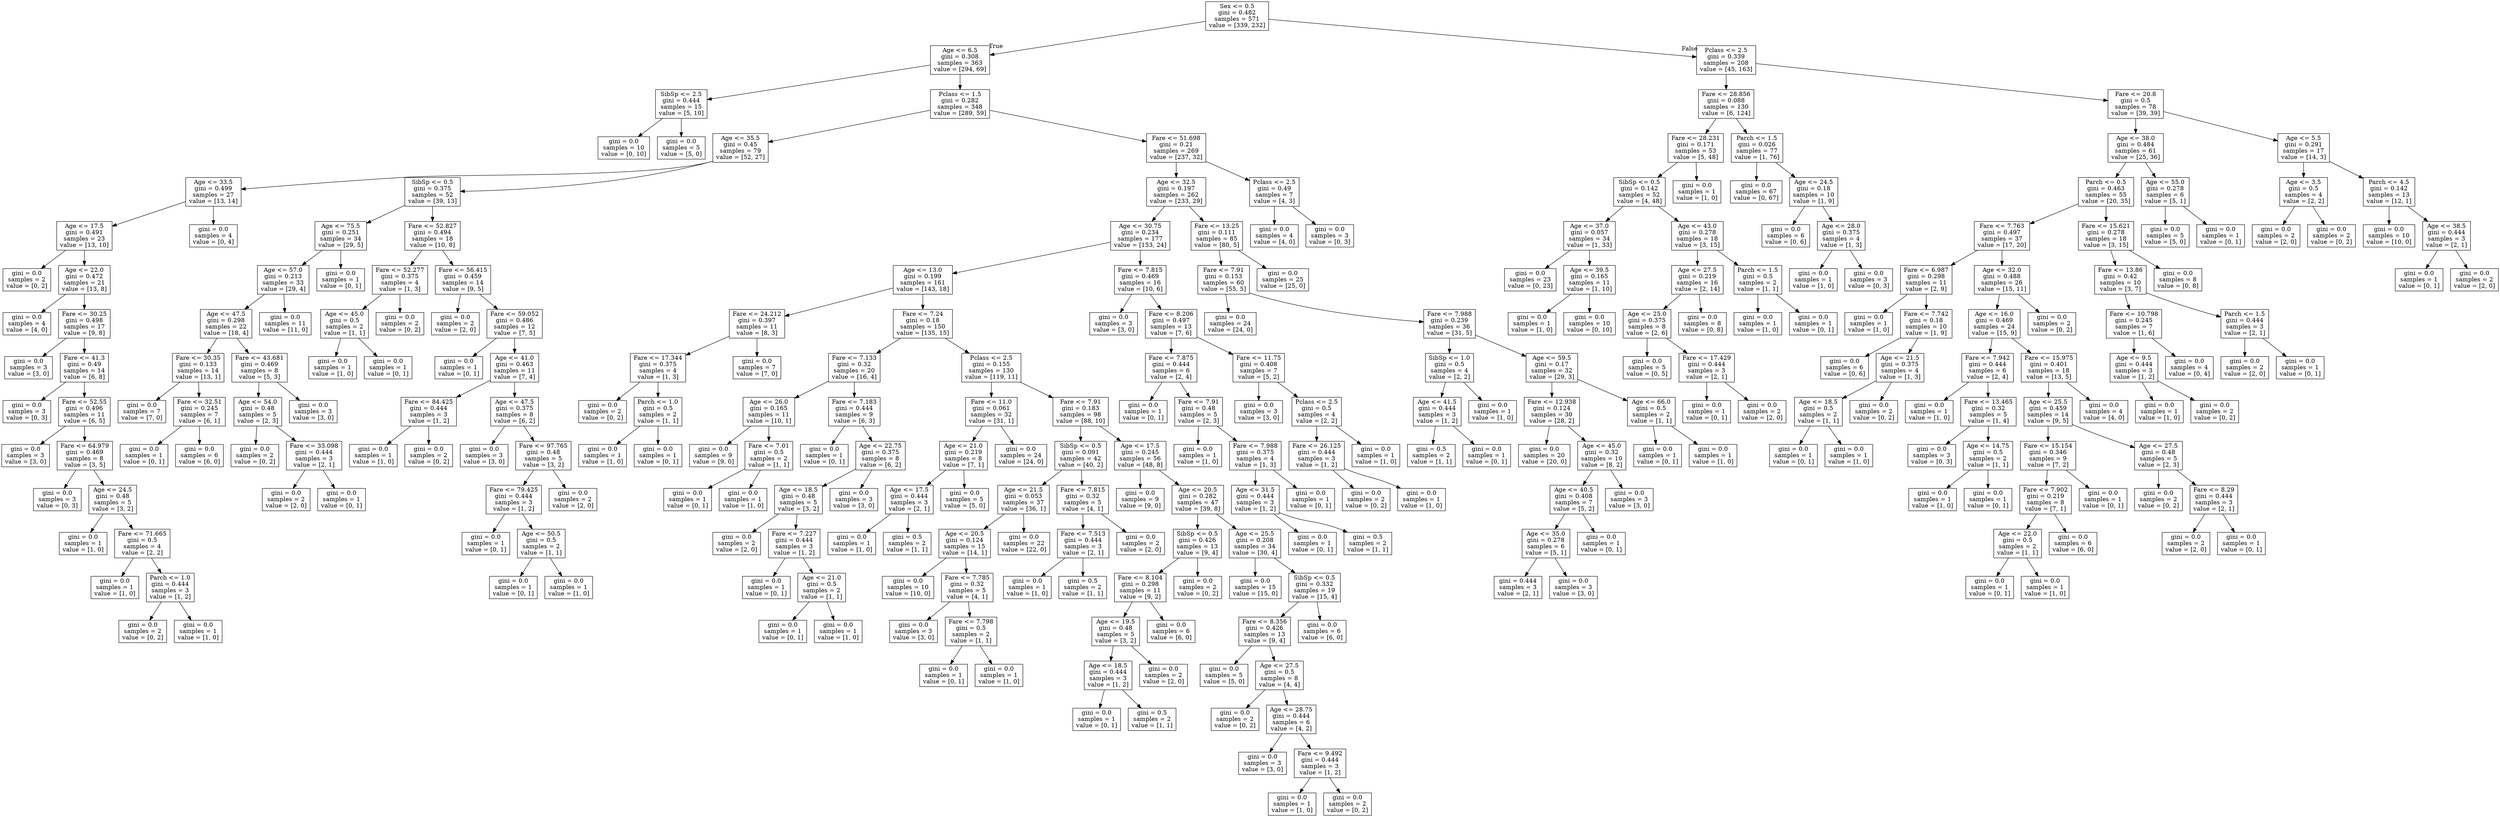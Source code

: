 digraph Tree {
node [shape=box] ;
0 [label="Sex <= 0.5\ngini = 0.482\nsamples = 571\nvalue = [339, 232]"] ;
1 [label="Age <= 6.5\ngini = 0.308\nsamples = 363\nvalue = [294, 69]"] ;
0 -> 1 [labeldistance=2.5, labelangle=45, headlabel="True"] ;
2 [label="SibSp <= 2.5\ngini = 0.444\nsamples = 15\nvalue = [5, 10]"] ;
1 -> 2 ;
3 [label="gini = 0.0\nsamples = 10\nvalue = [0, 10]"] ;
2 -> 3 ;
4 [label="gini = 0.0\nsamples = 5\nvalue = [5, 0]"] ;
2 -> 4 ;
5 [label="Pclass <= 1.5\ngini = 0.282\nsamples = 348\nvalue = [289, 59]"] ;
1 -> 5 ;
6 [label="Age <= 35.5\ngini = 0.45\nsamples = 79\nvalue = [52, 27]"] ;
5 -> 6 ;
7 [label="Age <= 33.5\ngini = 0.499\nsamples = 27\nvalue = [13, 14]"] ;
6 -> 7 ;
8 [label="Age <= 17.5\ngini = 0.491\nsamples = 23\nvalue = [13, 10]"] ;
7 -> 8 ;
9 [label="gini = 0.0\nsamples = 2\nvalue = [0, 2]"] ;
8 -> 9 ;
10 [label="Age <= 22.0\ngini = 0.472\nsamples = 21\nvalue = [13, 8]"] ;
8 -> 10 ;
11 [label="gini = 0.0\nsamples = 4\nvalue = [4, 0]"] ;
10 -> 11 ;
12 [label="Fare <= 30.25\ngini = 0.498\nsamples = 17\nvalue = [9, 8]"] ;
10 -> 12 ;
13 [label="gini = 0.0\nsamples = 3\nvalue = [3, 0]"] ;
12 -> 13 ;
14 [label="Fare <= 41.3\ngini = 0.49\nsamples = 14\nvalue = [6, 8]"] ;
12 -> 14 ;
15 [label="gini = 0.0\nsamples = 3\nvalue = [0, 3]"] ;
14 -> 15 ;
16 [label="Fare <= 52.55\ngini = 0.496\nsamples = 11\nvalue = [6, 5]"] ;
14 -> 16 ;
17 [label="gini = 0.0\nsamples = 3\nvalue = [3, 0]"] ;
16 -> 17 ;
18 [label="Fare <= 64.979\ngini = 0.469\nsamples = 8\nvalue = [3, 5]"] ;
16 -> 18 ;
19 [label="gini = 0.0\nsamples = 3\nvalue = [0, 3]"] ;
18 -> 19 ;
20 [label="Age <= 24.5\ngini = 0.48\nsamples = 5\nvalue = [3, 2]"] ;
18 -> 20 ;
21 [label="gini = 0.0\nsamples = 1\nvalue = [1, 0]"] ;
20 -> 21 ;
22 [label="Fare <= 71.665\ngini = 0.5\nsamples = 4\nvalue = [2, 2]"] ;
20 -> 22 ;
23 [label="gini = 0.0\nsamples = 1\nvalue = [1, 0]"] ;
22 -> 23 ;
24 [label="Parch <= 1.0\ngini = 0.444\nsamples = 3\nvalue = [1, 2]"] ;
22 -> 24 ;
25 [label="gini = 0.0\nsamples = 2\nvalue = [0, 2]"] ;
24 -> 25 ;
26 [label="gini = 0.0\nsamples = 1\nvalue = [1, 0]"] ;
24 -> 26 ;
27 [label="gini = 0.0\nsamples = 4\nvalue = [0, 4]"] ;
7 -> 27 ;
28 [label="SibSp <= 0.5\ngini = 0.375\nsamples = 52\nvalue = [39, 13]"] ;
6 -> 28 ;
29 [label="Age <= 75.5\ngini = 0.251\nsamples = 34\nvalue = [29, 5]"] ;
28 -> 29 ;
30 [label="Age <= 57.0\ngini = 0.213\nsamples = 33\nvalue = [29, 4]"] ;
29 -> 30 ;
31 [label="Age <= 47.5\ngini = 0.298\nsamples = 22\nvalue = [18, 4]"] ;
30 -> 31 ;
32 [label="Fare <= 30.35\ngini = 0.133\nsamples = 14\nvalue = [13, 1]"] ;
31 -> 32 ;
33 [label="gini = 0.0\nsamples = 7\nvalue = [7, 0]"] ;
32 -> 33 ;
34 [label="Fare <= 32.51\ngini = 0.245\nsamples = 7\nvalue = [6, 1]"] ;
32 -> 34 ;
35 [label="gini = 0.0\nsamples = 1\nvalue = [0, 1]"] ;
34 -> 35 ;
36 [label="gini = 0.0\nsamples = 6\nvalue = [6, 0]"] ;
34 -> 36 ;
37 [label="Fare <= 43.681\ngini = 0.469\nsamples = 8\nvalue = [5, 3]"] ;
31 -> 37 ;
38 [label="Age <= 54.0\ngini = 0.48\nsamples = 5\nvalue = [2, 3]"] ;
37 -> 38 ;
39 [label="gini = 0.0\nsamples = 2\nvalue = [0, 2]"] ;
38 -> 39 ;
40 [label="Fare <= 33.098\ngini = 0.444\nsamples = 3\nvalue = [2, 1]"] ;
38 -> 40 ;
41 [label="gini = 0.0\nsamples = 2\nvalue = [2, 0]"] ;
40 -> 41 ;
42 [label="gini = 0.0\nsamples = 1\nvalue = [0, 1]"] ;
40 -> 42 ;
43 [label="gini = 0.0\nsamples = 3\nvalue = [3, 0]"] ;
37 -> 43 ;
44 [label="gini = 0.0\nsamples = 11\nvalue = [11, 0]"] ;
30 -> 44 ;
45 [label="gini = 0.0\nsamples = 1\nvalue = [0, 1]"] ;
29 -> 45 ;
46 [label="Fare <= 52.827\ngini = 0.494\nsamples = 18\nvalue = [10, 8]"] ;
28 -> 46 ;
47 [label="Fare <= 52.277\ngini = 0.375\nsamples = 4\nvalue = [1, 3]"] ;
46 -> 47 ;
48 [label="Age <= 45.0\ngini = 0.5\nsamples = 2\nvalue = [1, 1]"] ;
47 -> 48 ;
49 [label="gini = 0.0\nsamples = 1\nvalue = [1, 0]"] ;
48 -> 49 ;
50 [label="gini = 0.0\nsamples = 1\nvalue = [0, 1]"] ;
48 -> 50 ;
51 [label="gini = 0.0\nsamples = 2\nvalue = [0, 2]"] ;
47 -> 51 ;
52 [label="Fare <= 56.415\ngini = 0.459\nsamples = 14\nvalue = [9, 5]"] ;
46 -> 52 ;
53 [label="gini = 0.0\nsamples = 2\nvalue = [2, 0]"] ;
52 -> 53 ;
54 [label="Fare <= 59.052\ngini = 0.486\nsamples = 12\nvalue = [7, 5]"] ;
52 -> 54 ;
55 [label="gini = 0.0\nsamples = 1\nvalue = [0, 1]"] ;
54 -> 55 ;
56 [label="Age <= 41.0\ngini = 0.463\nsamples = 11\nvalue = [7, 4]"] ;
54 -> 56 ;
57 [label="Fare <= 84.425\ngini = 0.444\nsamples = 3\nvalue = [1, 2]"] ;
56 -> 57 ;
58 [label="gini = 0.0\nsamples = 1\nvalue = [1, 0]"] ;
57 -> 58 ;
59 [label="gini = 0.0\nsamples = 2\nvalue = [0, 2]"] ;
57 -> 59 ;
60 [label="Age <= 47.5\ngini = 0.375\nsamples = 8\nvalue = [6, 2]"] ;
56 -> 60 ;
61 [label="gini = 0.0\nsamples = 3\nvalue = [3, 0]"] ;
60 -> 61 ;
62 [label="Fare <= 97.765\ngini = 0.48\nsamples = 5\nvalue = [3, 2]"] ;
60 -> 62 ;
63 [label="Fare <= 79.425\ngini = 0.444\nsamples = 3\nvalue = [1, 2]"] ;
62 -> 63 ;
64 [label="gini = 0.0\nsamples = 1\nvalue = [0, 1]"] ;
63 -> 64 ;
65 [label="Age <= 50.5\ngini = 0.5\nsamples = 2\nvalue = [1, 1]"] ;
63 -> 65 ;
66 [label="gini = 0.0\nsamples = 1\nvalue = [0, 1]"] ;
65 -> 66 ;
67 [label="gini = 0.0\nsamples = 1\nvalue = [1, 0]"] ;
65 -> 67 ;
68 [label="gini = 0.0\nsamples = 2\nvalue = [2, 0]"] ;
62 -> 68 ;
69 [label="Fare <= 51.698\ngini = 0.21\nsamples = 269\nvalue = [237, 32]"] ;
5 -> 69 ;
70 [label="Age <= 32.5\ngini = 0.197\nsamples = 262\nvalue = [233, 29]"] ;
69 -> 70 ;
71 [label="Age <= 30.75\ngini = 0.234\nsamples = 177\nvalue = [153, 24]"] ;
70 -> 71 ;
72 [label="Age <= 13.0\ngini = 0.199\nsamples = 161\nvalue = [143, 18]"] ;
71 -> 72 ;
73 [label="Fare <= 24.212\ngini = 0.397\nsamples = 11\nvalue = [8, 3]"] ;
72 -> 73 ;
74 [label="Fare <= 17.344\ngini = 0.375\nsamples = 4\nvalue = [1, 3]"] ;
73 -> 74 ;
75 [label="gini = 0.0\nsamples = 2\nvalue = [0, 2]"] ;
74 -> 75 ;
76 [label="Parch <= 1.0\ngini = 0.5\nsamples = 2\nvalue = [1, 1]"] ;
74 -> 76 ;
77 [label="gini = 0.0\nsamples = 1\nvalue = [1, 0]"] ;
76 -> 77 ;
78 [label="gini = 0.0\nsamples = 1\nvalue = [0, 1]"] ;
76 -> 78 ;
79 [label="gini = 0.0\nsamples = 7\nvalue = [7, 0]"] ;
73 -> 79 ;
80 [label="Fare <= 7.24\ngini = 0.18\nsamples = 150\nvalue = [135, 15]"] ;
72 -> 80 ;
81 [label="Fare <= 7.133\ngini = 0.32\nsamples = 20\nvalue = [16, 4]"] ;
80 -> 81 ;
82 [label="Age <= 26.0\ngini = 0.165\nsamples = 11\nvalue = [10, 1]"] ;
81 -> 82 ;
83 [label="gini = 0.0\nsamples = 9\nvalue = [9, 0]"] ;
82 -> 83 ;
84 [label="Fare <= 7.01\ngini = 0.5\nsamples = 2\nvalue = [1, 1]"] ;
82 -> 84 ;
85 [label="gini = 0.0\nsamples = 1\nvalue = [0, 1]"] ;
84 -> 85 ;
86 [label="gini = 0.0\nsamples = 1\nvalue = [1, 0]"] ;
84 -> 86 ;
87 [label="Fare <= 7.183\ngini = 0.444\nsamples = 9\nvalue = [6, 3]"] ;
81 -> 87 ;
88 [label="gini = 0.0\nsamples = 1\nvalue = [0, 1]"] ;
87 -> 88 ;
89 [label="Age <= 22.75\ngini = 0.375\nsamples = 8\nvalue = [6, 2]"] ;
87 -> 89 ;
90 [label="Age <= 18.5\ngini = 0.48\nsamples = 5\nvalue = [3, 2]"] ;
89 -> 90 ;
91 [label="gini = 0.0\nsamples = 2\nvalue = [2, 0]"] ;
90 -> 91 ;
92 [label="Fare <= 7.227\ngini = 0.444\nsamples = 3\nvalue = [1, 2]"] ;
90 -> 92 ;
93 [label="gini = 0.0\nsamples = 1\nvalue = [0, 1]"] ;
92 -> 93 ;
94 [label="Age <= 21.0\ngini = 0.5\nsamples = 2\nvalue = [1, 1]"] ;
92 -> 94 ;
95 [label="gini = 0.0\nsamples = 1\nvalue = [0, 1]"] ;
94 -> 95 ;
96 [label="gini = 0.0\nsamples = 1\nvalue = [1, 0]"] ;
94 -> 96 ;
97 [label="gini = 0.0\nsamples = 3\nvalue = [3, 0]"] ;
89 -> 97 ;
98 [label="Pclass <= 2.5\ngini = 0.155\nsamples = 130\nvalue = [119, 11]"] ;
80 -> 98 ;
99 [label="Fare <= 11.0\ngini = 0.061\nsamples = 32\nvalue = [31, 1]"] ;
98 -> 99 ;
100 [label="Age <= 21.0\ngini = 0.219\nsamples = 8\nvalue = [7, 1]"] ;
99 -> 100 ;
101 [label="Age <= 17.5\ngini = 0.444\nsamples = 3\nvalue = [2, 1]"] ;
100 -> 101 ;
102 [label="gini = 0.0\nsamples = 1\nvalue = [1, 0]"] ;
101 -> 102 ;
103 [label="gini = 0.5\nsamples = 2\nvalue = [1, 1]"] ;
101 -> 103 ;
104 [label="gini = 0.0\nsamples = 5\nvalue = [5, 0]"] ;
100 -> 104 ;
105 [label="gini = 0.0\nsamples = 24\nvalue = [24, 0]"] ;
99 -> 105 ;
106 [label="Fare <= 7.91\ngini = 0.183\nsamples = 98\nvalue = [88, 10]"] ;
98 -> 106 ;
107 [label="SibSp <= 0.5\ngini = 0.091\nsamples = 42\nvalue = [40, 2]"] ;
106 -> 107 ;
108 [label="Age <= 21.5\ngini = 0.053\nsamples = 37\nvalue = [36, 1]"] ;
107 -> 108 ;
109 [label="Age <= 20.5\ngini = 0.124\nsamples = 15\nvalue = [14, 1]"] ;
108 -> 109 ;
110 [label="gini = 0.0\nsamples = 10\nvalue = [10, 0]"] ;
109 -> 110 ;
111 [label="Fare <= 7.785\ngini = 0.32\nsamples = 5\nvalue = [4, 1]"] ;
109 -> 111 ;
112 [label="gini = 0.0\nsamples = 3\nvalue = [3, 0]"] ;
111 -> 112 ;
113 [label="Fare <= 7.798\ngini = 0.5\nsamples = 2\nvalue = [1, 1]"] ;
111 -> 113 ;
114 [label="gini = 0.0\nsamples = 1\nvalue = [0, 1]"] ;
113 -> 114 ;
115 [label="gini = 0.0\nsamples = 1\nvalue = [1, 0]"] ;
113 -> 115 ;
116 [label="gini = 0.0\nsamples = 22\nvalue = [22, 0]"] ;
108 -> 116 ;
117 [label="Fare <= 7.815\ngini = 0.32\nsamples = 5\nvalue = [4, 1]"] ;
107 -> 117 ;
118 [label="Fare <= 7.513\ngini = 0.444\nsamples = 3\nvalue = [2, 1]"] ;
117 -> 118 ;
119 [label="gini = 0.0\nsamples = 1\nvalue = [1, 0]"] ;
118 -> 119 ;
120 [label="gini = 0.5\nsamples = 2\nvalue = [1, 1]"] ;
118 -> 120 ;
121 [label="gini = 0.0\nsamples = 2\nvalue = [2, 0]"] ;
117 -> 121 ;
122 [label="Age <= 17.5\ngini = 0.245\nsamples = 56\nvalue = [48, 8]"] ;
106 -> 122 ;
123 [label="gini = 0.0\nsamples = 9\nvalue = [9, 0]"] ;
122 -> 123 ;
124 [label="Age <= 20.5\ngini = 0.282\nsamples = 47\nvalue = [39, 8]"] ;
122 -> 124 ;
125 [label="SibSp <= 0.5\ngini = 0.426\nsamples = 13\nvalue = [9, 4]"] ;
124 -> 125 ;
126 [label="Fare <= 8.104\ngini = 0.298\nsamples = 11\nvalue = [9, 2]"] ;
125 -> 126 ;
127 [label="Age <= 19.5\ngini = 0.48\nsamples = 5\nvalue = [3, 2]"] ;
126 -> 127 ;
128 [label="Age <= 18.5\ngini = 0.444\nsamples = 3\nvalue = [1, 2]"] ;
127 -> 128 ;
129 [label="gini = 0.0\nsamples = 1\nvalue = [0, 1]"] ;
128 -> 129 ;
130 [label="gini = 0.5\nsamples = 2\nvalue = [1, 1]"] ;
128 -> 130 ;
131 [label="gini = 0.0\nsamples = 2\nvalue = [2, 0]"] ;
127 -> 131 ;
132 [label="gini = 0.0\nsamples = 6\nvalue = [6, 0]"] ;
126 -> 132 ;
133 [label="gini = 0.0\nsamples = 2\nvalue = [0, 2]"] ;
125 -> 133 ;
134 [label="Age <= 25.5\ngini = 0.208\nsamples = 34\nvalue = [30, 4]"] ;
124 -> 134 ;
135 [label="gini = 0.0\nsamples = 15\nvalue = [15, 0]"] ;
134 -> 135 ;
136 [label="SibSp <= 0.5\ngini = 0.332\nsamples = 19\nvalue = [15, 4]"] ;
134 -> 136 ;
137 [label="Fare <= 8.356\ngini = 0.426\nsamples = 13\nvalue = [9, 4]"] ;
136 -> 137 ;
138 [label="gini = 0.0\nsamples = 5\nvalue = [5, 0]"] ;
137 -> 138 ;
139 [label="Age <= 27.5\ngini = 0.5\nsamples = 8\nvalue = [4, 4]"] ;
137 -> 139 ;
140 [label="gini = 0.0\nsamples = 2\nvalue = [0, 2]"] ;
139 -> 140 ;
141 [label="Age <= 28.75\ngini = 0.444\nsamples = 6\nvalue = [4, 2]"] ;
139 -> 141 ;
142 [label="gini = 0.0\nsamples = 3\nvalue = [3, 0]"] ;
141 -> 142 ;
143 [label="Fare <= 9.492\ngini = 0.444\nsamples = 3\nvalue = [1, 2]"] ;
141 -> 143 ;
144 [label="gini = 0.0\nsamples = 1\nvalue = [1, 0]"] ;
143 -> 144 ;
145 [label="gini = 0.0\nsamples = 2\nvalue = [0, 2]"] ;
143 -> 145 ;
146 [label="gini = 0.0\nsamples = 6\nvalue = [6, 0]"] ;
136 -> 146 ;
147 [label="Fare <= 7.815\ngini = 0.469\nsamples = 16\nvalue = [10, 6]"] ;
71 -> 147 ;
148 [label="gini = 0.0\nsamples = 3\nvalue = [3, 0]"] ;
147 -> 148 ;
149 [label="Fare <= 8.206\ngini = 0.497\nsamples = 13\nvalue = [7, 6]"] ;
147 -> 149 ;
150 [label="Fare <= 7.875\ngini = 0.444\nsamples = 6\nvalue = [2, 4]"] ;
149 -> 150 ;
151 [label="gini = 0.0\nsamples = 1\nvalue = [0, 1]"] ;
150 -> 151 ;
152 [label="Fare <= 7.91\ngini = 0.48\nsamples = 5\nvalue = [2, 3]"] ;
150 -> 152 ;
153 [label="gini = 0.0\nsamples = 1\nvalue = [1, 0]"] ;
152 -> 153 ;
154 [label="Fare <= 7.988\ngini = 0.375\nsamples = 4\nvalue = [1, 3]"] ;
152 -> 154 ;
155 [label="Age <= 31.5\ngini = 0.444\nsamples = 3\nvalue = [1, 2]"] ;
154 -> 155 ;
156 [label="gini = 0.0\nsamples = 1\nvalue = [0, 1]"] ;
155 -> 156 ;
157 [label="gini = 0.5\nsamples = 2\nvalue = [1, 1]"] ;
155 -> 157 ;
158 [label="gini = 0.0\nsamples = 1\nvalue = [0, 1]"] ;
154 -> 158 ;
159 [label="Fare <= 11.75\ngini = 0.408\nsamples = 7\nvalue = [5, 2]"] ;
149 -> 159 ;
160 [label="gini = 0.0\nsamples = 3\nvalue = [3, 0]"] ;
159 -> 160 ;
161 [label="Pclass <= 2.5\ngini = 0.5\nsamples = 4\nvalue = [2, 2]"] ;
159 -> 161 ;
162 [label="Fare <= 26.125\ngini = 0.444\nsamples = 3\nvalue = [1, 2]"] ;
161 -> 162 ;
163 [label="gini = 0.0\nsamples = 2\nvalue = [0, 2]"] ;
162 -> 163 ;
164 [label="gini = 0.0\nsamples = 1\nvalue = [1, 0]"] ;
162 -> 164 ;
165 [label="gini = 0.0\nsamples = 1\nvalue = [1, 0]"] ;
161 -> 165 ;
166 [label="Fare <= 13.25\ngini = 0.111\nsamples = 85\nvalue = [80, 5]"] ;
70 -> 166 ;
167 [label="Fare <= 7.91\ngini = 0.153\nsamples = 60\nvalue = [55, 5]"] ;
166 -> 167 ;
168 [label="gini = 0.0\nsamples = 24\nvalue = [24, 0]"] ;
167 -> 168 ;
169 [label="Fare <= 7.988\ngini = 0.239\nsamples = 36\nvalue = [31, 5]"] ;
167 -> 169 ;
170 [label="SibSp <= 1.0\ngini = 0.5\nsamples = 4\nvalue = [2, 2]"] ;
169 -> 170 ;
171 [label="Age <= 41.5\ngini = 0.444\nsamples = 3\nvalue = [1, 2]"] ;
170 -> 171 ;
172 [label="gini = 0.5\nsamples = 2\nvalue = [1, 1]"] ;
171 -> 172 ;
173 [label="gini = 0.0\nsamples = 1\nvalue = [0, 1]"] ;
171 -> 173 ;
174 [label="gini = 0.0\nsamples = 1\nvalue = [1, 0]"] ;
170 -> 174 ;
175 [label="Age <= 59.5\ngini = 0.17\nsamples = 32\nvalue = [29, 3]"] ;
169 -> 175 ;
176 [label="Fare <= 12.938\ngini = 0.124\nsamples = 30\nvalue = [28, 2]"] ;
175 -> 176 ;
177 [label="gini = 0.0\nsamples = 20\nvalue = [20, 0]"] ;
176 -> 177 ;
178 [label="Age <= 45.0\ngini = 0.32\nsamples = 10\nvalue = [8, 2]"] ;
176 -> 178 ;
179 [label="Age <= 40.5\ngini = 0.408\nsamples = 7\nvalue = [5, 2]"] ;
178 -> 179 ;
180 [label="Age <= 35.0\ngini = 0.278\nsamples = 6\nvalue = [5, 1]"] ;
179 -> 180 ;
181 [label="gini = 0.444\nsamples = 3\nvalue = [2, 1]"] ;
180 -> 181 ;
182 [label="gini = 0.0\nsamples = 3\nvalue = [3, 0]"] ;
180 -> 182 ;
183 [label="gini = 0.0\nsamples = 1\nvalue = [0, 1]"] ;
179 -> 183 ;
184 [label="gini = 0.0\nsamples = 3\nvalue = [3, 0]"] ;
178 -> 184 ;
185 [label="Age <= 66.0\ngini = 0.5\nsamples = 2\nvalue = [1, 1]"] ;
175 -> 185 ;
186 [label="gini = 0.0\nsamples = 1\nvalue = [0, 1]"] ;
185 -> 186 ;
187 [label="gini = 0.0\nsamples = 1\nvalue = [1, 0]"] ;
185 -> 187 ;
188 [label="gini = 0.0\nsamples = 25\nvalue = [25, 0]"] ;
166 -> 188 ;
189 [label="Pclass <= 2.5\ngini = 0.49\nsamples = 7\nvalue = [4, 3]"] ;
69 -> 189 ;
190 [label="gini = 0.0\nsamples = 4\nvalue = [4, 0]"] ;
189 -> 190 ;
191 [label="gini = 0.0\nsamples = 3\nvalue = [0, 3]"] ;
189 -> 191 ;
192 [label="Pclass <= 2.5\ngini = 0.339\nsamples = 208\nvalue = [45, 163]"] ;
0 -> 192 [labeldistance=2.5, labelangle=-45, headlabel="False"] ;
193 [label="Fare <= 28.856\ngini = 0.088\nsamples = 130\nvalue = [6, 124]"] ;
192 -> 193 ;
194 [label="Fare <= 28.231\ngini = 0.171\nsamples = 53\nvalue = [5, 48]"] ;
193 -> 194 ;
195 [label="SibSp <= 0.5\ngini = 0.142\nsamples = 52\nvalue = [4, 48]"] ;
194 -> 195 ;
196 [label="Age <= 37.0\ngini = 0.057\nsamples = 34\nvalue = [1, 33]"] ;
195 -> 196 ;
197 [label="gini = 0.0\nsamples = 23\nvalue = [0, 23]"] ;
196 -> 197 ;
198 [label="Age <= 39.5\ngini = 0.165\nsamples = 11\nvalue = [1, 10]"] ;
196 -> 198 ;
199 [label="gini = 0.0\nsamples = 1\nvalue = [1, 0]"] ;
198 -> 199 ;
200 [label="gini = 0.0\nsamples = 10\nvalue = [0, 10]"] ;
198 -> 200 ;
201 [label="Age <= 43.0\ngini = 0.278\nsamples = 18\nvalue = [3, 15]"] ;
195 -> 201 ;
202 [label="Age <= 27.5\ngini = 0.219\nsamples = 16\nvalue = [2, 14]"] ;
201 -> 202 ;
203 [label="Age <= 25.0\ngini = 0.375\nsamples = 8\nvalue = [2, 6]"] ;
202 -> 203 ;
204 [label="gini = 0.0\nsamples = 5\nvalue = [0, 5]"] ;
203 -> 204 ;
205 [label="Fare <= 17.429\ngini = 0.444\nsamples = 3\nvalue = [2, 1]"] ;
203 -> 205 ;
206 [label="gini = 0.0\nsamples = 1\nvalue = [0, 1]"] ;
205 -> 206 ;
207 [label="gini = 0.0\nsamples = 2\nvalue = [2, 0]"] ;
205 -> 207 ;
208 [label="gini = 0.0\nsamples = 8\nvalue = [0, 8]"] ;
202 -> 208 ;
209 [label="Parch <= 1.5\ngini = 0.5\nsamples = 2\nvalue = [1, 1]"] ;
201 -> 209 ;
210 [label="gini = 0.0\nsamples = 1\nvalue = [1, 0]"] ;
209 -> 210 ;
211 [label="gini = 0.0\nsamples = 1\nvalue = [0, 1]"] ;
209 -> 211 ;
212 [label="gini = 0.0\nsamples = 1\nvalue = [1, 0]"] ;
194 -> 212 ;
213 [label="Parch <= 1.5\ngini = 0.026\nsamples = 77\nvalue = [1, 76]"] ;
193 -> 213 ;
214 [label="gini = 0.0\nsamples = 67\nvalue = [0, 67]"] ;
213 -> 214 ;
215 [label="Age <= 24.5\ngini = 0.18\nsamples = 10\nvalue = [1, 9]"] ;
213 -> 215 ;
216 [label="gini = 0.0\nsamples = 6\nvalue = [0, 6]"] ;
215 -> 216 ;
217 [label="Age <= 28.0\ngini = 0.375\nsamples = 4\nvalue = [1, 3]"] ;
215 -> 217 ;
218 [label="gini = 0.0\nsamples = 1\nvalue = [1, 0]"] ;
217 -> 218 ;
219 [label="gini = 0.0\nsamples = 3\nvalue = [0, 3]"] ;
217 -> 219 ;
220 [label="Fare <= 20.8\ngini = 0.5\nsamples = 78\nvalue = [39, 39]"] ;
192 -> 220 ;
221 [label="Age <= 38.0\ngini = 0.484\nsamples = 61\nvalue = [25, 36]"] ;
220 -> 221 ;
222 [label="Parch <= 0.5\ngini = 0.463\nsamples = 55\nvalue = [20, 35]"] ;
221 -> 222 ;
223 [label="Fare <= 7.763\ngini = 0.497\nsamples = 37\nvalue = [17, 20]"] ;
222 -> 223 ;
224 [label="Fare <= 6.987\ngini = 0.298\nsamples = 11\nvalue = [2, 9]"] ;
223 -> 224 ;
225 [label="gini = 0.0\nsamples = 1\nvalue = [1, 0]"] ;
224 -> 225 ;
226 [label="Fare <= 7.742\ngini = 0.18\nsamples = 10\nvalue = [1, 9]"] ;
224 -> 226 ;
227 [label="gini = 0.0\nsamples = 6\nvalue = [0, 6]"] ;
226 -> 227 ;
228 [label="Age <= 21.5\ngini = 0.375\nsamples = 4\nvalue = [1, 3]"] ;
226 -> 228 ;
229 [label="Age <= 18.5\ngini = 0.5\nsamples = 2\nvalue = [1, 1]"] ;
228 -> 229 ;
230 [label="gini = 0.0\nsamples = 1\nvalue = [0, 1]"] ;
229 -> 230 ;
231 [label="gini = 0.0\nsamples = 1\nvalue = [1, 0]"] ;
229 -> 231 ;
232 [label="gini = 0.0\nsamples = 2\nvalue = [0, 2]"] ;
228 -> 232 ;
233 [label="Age <= 32.0\ngini = 0.488\nsamples = 26\nvalue = [15, 11]"] ;
223 -> 233 ;
234 [label="Age <= 16.0\ngini = 0.469\nsamples = 24\nvalue = [15, 9]"] ;
233 -> 234 ;
235 [label="Fare <= 7.942\ngini = 0.444\nsamples = 6\nvalue = [2, 4]"] ;
234 -> 235 ;
236 [label="gini = 0.0\nsamples = 1\nvalue = [1, 0]"] ;
235 -> 236 ;
237 [label="Fare <= 13.465\ngini = 0.32\nsamples = 5\nvalue = [1, 4]"] ;
235 -> 237 ;
238 [label="gini = 0.0\nsamples = 3\nvalue = [0, 3]"] ;
237 -> 238 ;
239 [label="Age <= 14.75\ngini = 0.5\nsamples = 2\nvalue = [1, 1]"] ;
237 -> 239 ;
240 [label="gini = 0.0\nsamples = 1\nvalue = [1, 0]"] ;
239 -> 240 ;
241 [label="gini = 0.0\nsamples = 1\nvalue = [0, 1]"] ;
239 -> 241 ;
242 [label="Fare <= 15.975\ngini = 0.401\nsamples = 18\nvalue = [13, 5]"] ;
234 -> 242 ;
243 [label="Age <= 25.5\ngini = 0.459\nsamples = 14\nvalue = [9, 5]"] ;
242 -> 243 ;
244 [label="Fare <= 15.154\ngini = 0.346\nsamples = 9\nvalue = [7, 2]"] ;
243 -> 244 ;
245 [label="Fare <= 7.902\ngini = 0.219\nsamples = 8\nvalue = [7, 1]"] ;
244 -> 245 ;
246 [label="Age <= 22.0\ngini = 0.5\nsamples = 2\nvalue = [1, 1]"] ;
245 -> 246 ;
247 [label="gini = 0.0\nsamples = 1\nvalue = [0, 1]"] ;
246 -> 247 ;
248 [label="gini = 0.0\nsamples = 1\nvalue = [1, 0]"] ;
246 -> 248 ;
249 [label="gini = 0.0\nsamples = 6\nvalue = [6, 0]"] ;
245 -> 249 ;
250 [label="gini = 0.0\nsamples = 1\nvalue = [0, 1]"] ;
244 -> 250 ;
251 [label="Age <= 27.5\ngini = 0.48\nsamples = 5\nvalue = [2, 3]"] ;
243 -> 251 ;
252 [label="gini = 0.0\nsamples = 2\nvalue = [0, 2]"] ;
251 -> 252 ;
253 [label="Fare <= 8.29\ngini = 0.444\nsamples = 3\nvalue = [2, 1]"] ;
251 -> 253 ;
254 [label="gini = 0.0\nsamples = 2\nvalue = [2, 0]"] ;
253 -> 254 ;
255 [label="gini = 0.0\nsamples = 1\nvalue = [0, 1]"] ;
253 -> 255 ;
256 [label="gini = 0.0\nsamples = 4\nvalue = [4, 0]"] ;
242 -> 256 ;
257 [label="gini = 0.0\nsamples = 2\nvalue = [0, 2]"] ;
233 -> 257 ;
258 [label="Fare <= 15.621\ngini = 0.278\nsamples = 18\nvalue = [3, 15]"] ;
222 -> 258 ;
259 [label="Fare <= 13.86\ngini = 0.42\nsamples = 10\nvalue = [3, 7]"] ;
258 -> 259 ;
260 [label="Fare <= 10.798\ngini = 0.245\nsamples = 7\nvalue = [1, 6]"] ;
259 -> 260 ;
261 [label="Age <= 9.5\ngini = 0.444\nsamples = 3\nvalue = [1, 2]"] ;
260 -> 261 ;
262 [label="gini = 0.0\nsamples = 1\nvalue = [1, 0]"] ;
261 -> 262 ;
263 [label="gini = 0.0\nsamples = 2\nvalue = [0, 2]"] ;
261 -> 263 ;
264 [label="gini = 0.0\nsamples = 4\nvalue = [0, 4]"] ;
260 -> 264 ;
265 [label="Parch <= 1.5\ngini = 0.444\nsamples = 3\nvalue = [2, 1]"] ;
259 -> 265 ;
266 [label="gini = 0.0\nsamples = 2\nvalue = [2, 0]"] ;
265 -> 266 ;
267 [label="gini = 0.0\nsamples = 1\nvalue = [0, 1]"] ;
265 -> 267 ;
268 [label="gini = 0.0\nsamples = 8\nvalue = [0, 8]"] ;
258 -> 268 ;
269 [label="Age <= 55.0\ngini = 0.278\nsamples = 6\nvalue = [5, 1]"] ;
221 -> 269 ;
270 [label="gini = 0.0\nsamples = 5\nvalue = [5, 0]"] ;
269 -> 270 ;
271 [label="gini = 0.0\nsamples = 1\nvalue = [0, 1]"] ;
269 -> 271 ;
272 [label="Age <= 5.5\ngini = 0.291\nsamples = 17\nvalue = [14, 3]"] ;
220 -> 272 ;
273 [label="Age <= 3.5\ngini = 0.5\nsamples = 4\nvalue = [2, 2]"] ;
272 -> 273 ;
274 [label="gini = 0.0\nsamples = 2\nvalue = [2, 0]"] ;
273 -> 274 ;
275 [label="gini = 0.0\nsamples = 2\nvalue = [0, 2]"] ;
273 -> 275 ;
276 [label="Parch <= 4.5\ngini = 0.142\nsamples = 13\nvalue = [12, 1]"] ;
272 -> 276 ;
277 [label="gini = 0.0\nsamples = 10\nvalue = [10, 0]"] ;
276 -> 277 ;
278 [label="Age <= 38.5\ngini = 0.444\nsamples = 3\nvalue = [2, 1]"] ;
276 -> 278 ;
279 [label="gini = 0.0\nsamples = 1\nvalue = [0, 1]"] ;
278 -> 279 ;
280 [label="gini = 0.0\nsamples = 2\nvalue = [2, 0]"] ;
278 -> 280 ;
}